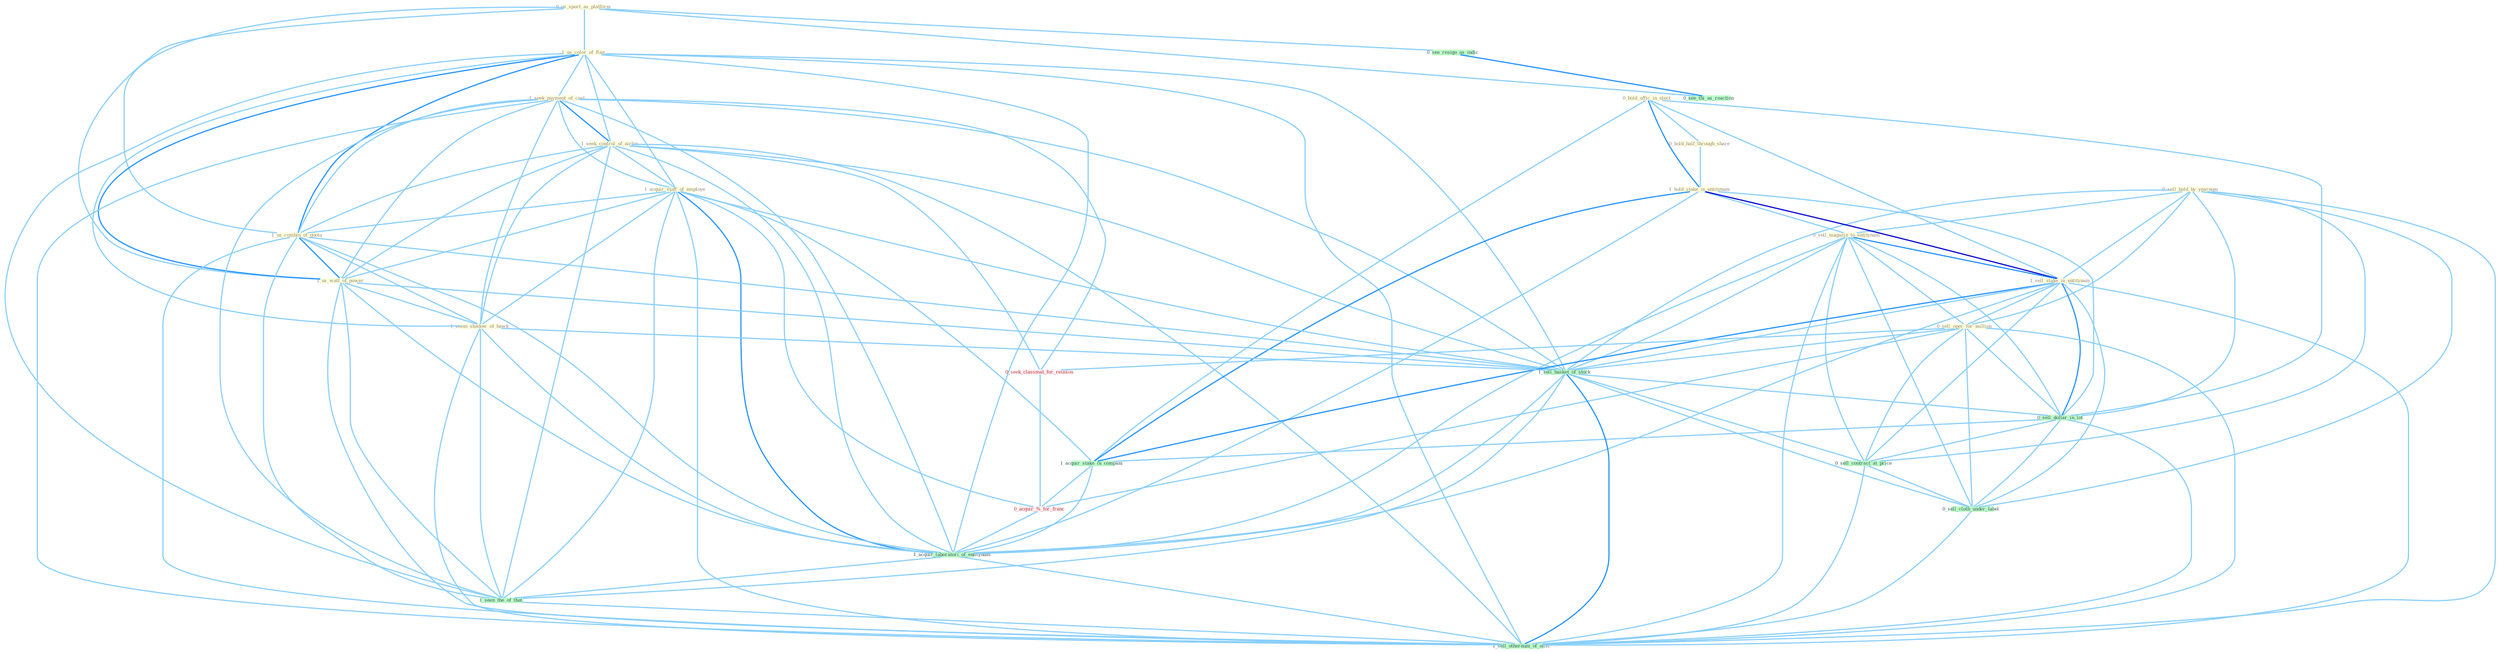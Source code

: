 Graph G{ 
    node
    [shape=polygon,style=filled,width=.5,height=.06,color="#BDFCC9",fixedsize=true,fontsize=4,
    fontcolor="#2f4f4f"];
    {node
    [color="#ffffe0", fontcolor="#8b7d6b"] "0_hold_offic_in_elect " "0_us_sport_as_platform " "1_us_color_of_flag " "1_seek_payment_of_cost " "0_hold_half_through_share " "1_seek_control_of_airlin " "0_sell_hold_by_yearnum " "1_hold_stake_in_entitynam " "1_acquir_staff_of_employe " "1_us_combin_of_quota " "0_sell_magazin_to_entitynam " "1_us_watt_of_power " "1_sell_stake_in_entitynam " "1_seem_shadow_of_hawk " "0_sell_oper_for_million "}
{node [color="#fff0f5", fontcolor="#b22222"] "0_seek_classmat_for_reunion " "0_acquir_%_for_franc "}
edge [color="#B0E2FF"];

	"0_hold_offic_in_elect " -- "0_hold_half_through_share " [w="1", color="#87cefa" ];
	"0_hold_offic_in_elect " -- "1_hold_stake_in_entitynam " [w="2", color="#1e90ff" , len=0.8];
	"0_hold_offic_in_elect " -- "1_sell_stake_in_entitynam " [w="1", color="#87cefa" ];
	"0_hold_offic_in_elect " -- "0_sell_dollar_in_lot " [w="1", color="#87cefa" ];
	"0_hold_offic_in_elect " -- "1_acquir_stake_in_compani " [w="1", color="#87cefa" ];
	"0_us_sport_as_platform " -- "1_us_color_of_flag " [w="1", color="#87cefa" ];
	"0_us_sport_as_platform " -- "1_us_combin_of_quota " [w="1", color="#87cefa" ];
	"0_us_sport_as_platform " -- "1_us_watt_of_power " [w="1", color="#87cefa" ];
	"0_us_sport_as_platform " -- "0_see_resign_as_indic " [w="1", color="#87cefa" ];
	"0_us_sport_as_platform " -- "0_see_thi_as_reaction " [w="1", color="#87cefa" ];
	"1_us_color_of_flag " -- "1_seek_payment_of_cost " [w="1", color="#87cefa" ];
	"1_us_color_of_flag " -- "1_seek_control_of_airlin " [w="1", color="#87cefa" ];
	"1_us_color_of_flag " -- "1_acquir_staff_of_employe " [w="1", color="#87cefa" ];
	"1_us_color_of_flag " -- "1_us_combin_of_quota " [w="2", color="#1e90ff" , len=0.8];
	"1_us_color_of_flag " -- "1_us_watt_of_power " [w="2", color="#1e90ff" , len=0.8];
	"1_us_color_of_flag " -- "1_seem_shadow_of_hawk " [w="1", color="#87cefa" ];
	"1_us_color_of_flag " -- "1_sell_basket_of_stock " [w="1", color="#87cefa" ];
	"1_us_color_of_flag " -- "1_acquir_laboratori_of_entitynam " [w="1", color="#87cefa" ];
	"1_us_color_of_flag " -- "1_seen_the_of_that " [w="1", color="#87cefa" ];
	"1_us_color_of_flag " -- "1_sell_othernum_of_offic " [w="1", color="#87cefa" ];
	"1_seek_payment_of_cost " -- "1_seek_control_of_airlin " [w="2", color="#1e90ff" , len=0.8];
	"1_seek_payment_of_cost " -- "1_acquir_staff_of_employe " [w="1", color="#87cefa" ];
	"1_seek_payment_of_cost " -- "1_us_combin_of_quota " [w="1", color="#87cefa" ];
	"1_seek_payment_of_cost " -- "1_us_watt_of_power " [w="1", color="#87cefa" ];
	"1_seek_payment_of_cost " -- "1_seem_shadow_of_hawk " [w="1", color="#87cefa" ];
	"1_seek_payment_of_cost " -- "0_seek_classmat_for_reunion " [w="1", color="#87cefa" ];
	"1_seek_payment_of_cost " -- "1_sell_basket_of_stock " [w="1", color="#87cefa" ];
	"1_seek_payment_of_cost " -- "1_acquir_laboratori_of_entitynam " [w="1", color="#87cefa" ];
	"1_seek_payment_of_cost " -- "1_seen_the_of_that " [w="1", color="#87cefa" ];
	"1_seek_payment_of_cost " -- "1_sell_othernum_of_offic " [w="1", color="#87cefa" ];
	"0_hold_half_through_share " -- "1_hold_stake_in_entitynam " [w="1", color="#87cefa" ];
	"1_seek_control_of_airlin " -- "1_acquir_staff_of_employe " [w="1", color="#87cefa" ];
	"1_seek_control_of_airlin " -- "1_us_combin_of_quota " [w="1", color="#87cefa" ];
	"1_seek_control_of_airlin " -- "1_us_watt_of_power " [w="1", color="#87cefa" ];
	"1_seek_control_of_airlin " -- "1_seem_shadow_of_hawk " [w="1", color="#87cefa" ];
	"1_seek_control_of_airlin " -- "0_seek_classmat_for_reunion " [w="1", color="#87cefa" ];
	"1_seek_control_of_airlin " -- "1_sell_basket_of_stock " [w="1", color="#87cefa" ];
	"1_seek_control_of_airlin " -- "1_acquir_laboratori_of_entitynam " [w="1", color="#87cefa" ];
	"1_seek_control_of_airlin " -- "1_seen_the_of_that " [w="1", color="#87cefa" ];
	"1_seek_control_of_airlin " -- "1_sell_othernum_of_offic " [w="1", color="#87cefa" ];
	"0_sell_hold_by_yearnum " -- "0_sell_magazin_to_entitynam " [w="1", color="#87cefa" ];
	"0_sell_hold_by_yearnum " -- "1_sell_stake_in_entitynam " [w="1", color="#87cefa" ];
	"0_sell_hold_by_yearnum " -- "0_sell_oper_for_million " [w="1", color="#87cefa" ];
	"0_sell_hold_by_yearnum " -- "1_sell_basket_of_stock " [w="1", color="#87cefa" ];
	"0_sell_hold_by_yearnum " -- "0_sell_dollar_in_lot " [w="1", color="#87cefa" ];
	"0_sell_hold_by_yearnum " -- "0_sell_contract_at_price " [w="1", color="#87cefa" ];
	"0_sell_hold_by_yearnum " -- "0_sell_cloth_under_label " [w="1", color="#87cefa" ];
	"0_sell_hold_by_yearnum " -- "1_sell_othernum_of_offic " [w="1", color="#87cefa" ];
	"1_hold_stake_in_entitynam " -- "0_sell_magazin_to_entitynam " [w="1", color="#87cefa" ];
	"1_hold_stake_in_entitynam " -- "1_sell_stake_in_entitynam " [w="3", color="#0000cd" , len=0.6];
	"1_hold_stake_in_entitynam " -- "0_sell_dollar_in_lot " [w="1", color="#87cefa" ];
	"1_hold_stake_in_entitynam " -- "1_acquir_stake_in_compani " [w="2", color="#1e90ff" , len=0.8];
	"1_hold_stake_in_entitynam " -- "1_acquir_laboratori_of_entitynam " [w="1", color="#87cefa" ];
	"1_acquir_staff_of_employe " -- "1_us_combin_of_quota " [w="1", color="#87cefa" ];
	"1_acquir_staff_of_employe " -- "1_us_watt_of_power " [w="1", color="#87cefa" ];
	"1_acquir_staff_of_employe " -- "1_seem_shadow_of_hawk " [w="1", color="#87cefa" ];
	"1_acquir_staff_of_employe " -- "1_sell_basket_of_stock " [w="1", color="#87cefa" ];
	"1_acquir_staff_of_employe " -- "1_acquir_stake_in_compani " [w="1", color="#87cefa" ];
	"1_acquir_staff_of_employe " -- "0_acquir_%_for_franc " [w="1", color="#87cefa" ];
	"1_acquir_staff_of_employe " -- "1_acquir_laboratori_of_entitynam " [w="2", color="#1e90ff" , len=0.8];
	"1_acquir_staff_of_employe " -- "1_seen_the_of_that " [w="1", color="#87cefa" ];
	"1_acquir_staff_of_employe " -- "1_sell_othernum_of_offic " [w="1", color="#87cefa" ];
	"1_us_combin_of_quota " -- "1_us_watt_of_power " [w="2", color="#1e90ff" , len=0.8];
	"1_us_combin_of_quota " -- "1_seem_shadow_of_hawk " [w="1", color="#87cefa" ];
	"1_us_combin_of_quota " -- "1_sell_basket_of_stock " [w="1", color="#87cefa" ];
	"1_us_combin_of_quota " -- "1_acquir_laboratori_of_entitynam " [w="1", color="#87cefa" ];
	"1_us_combin_of_quota " -- "1_seen_the_of_that " [w="1", color="#87cefa" ];
	"1_us_combin_of_quota " -- "1_sell_othernum_of_offic " [w="1", color="#87cefa" ];
	"0_sell_magazin_to_entitynam " -- "1_sell_stake_in_entitynam " [w="2", color="#1e90ff" , len=0.8];
	"0_sell_magazin_to_entitynam " -- "0_sell_oper_for_million " [w="1", color="#87cefa" ];
	"0_sell_magazin_to_entitynam " -- "1_sell_basket_of_stock " [w="1", color="#87cefa" ];
	"0_sell_magazin_to_entitynam " -- "0_sell_dollar_in_lot " [w="1", color="#87cefa" ];
	"0_sell_magazin_to_entitynam " -- "0_sell_contract_at_price " [w="1", color="#87cefa" ];
	"0_sell_magazin_to_entitynam " -- "1_acquir_laboratori_of_entitynam " [w="1", color="#87cefa" ];
	"0_sell_magazin_to_entitynam " -- "0_sell_cloth_under_label " [w="1", color="#87cefa" ];
	"0_sell_magazin_to_entitynam " -- "1_sell_othernum_of_offic " [w="1", color="#87cefa" ];
	"1_us_watt_of_power " -- "1_seem_shadow_of_hawk " [w="1", color="#87cefa" ];
	"1_us_watt_of_power " -- "1_sell_basket_of_stock " [w="1", color="#87cefa" ];
	"1_us_watt_of_power " -- "1_acquir_laboratori_of_entitynam " [w="1", color="#87cefa" ];
	"1_us_watt_of_power " -- "1_seen_the_of_that " [w="1", color="#87cefa" ];
	"1_us_watt_of_power " -- "1_sell_othernum_of_offic " [w="1", color="#87cefa" ];
	"1_sell_stake_in_entitynam " -- "0_sell_oper_for_million " [w="1", color="#87cefa" ];
	"1_sell_stake_in_entitynam " -- "1_sell_basket_of_stock " [w="1", color="#87cefa" ];
	"1_sell_stake_in_entitynam " -- "0_sell_dollar_in_lot " [w="2", color="#1e90ff" , len=0.8];
	"1_sell_stake_in_entitynam " -- "1_acquir_stake_in_compani " [w="2", color="#1e90ff" , len=0.8];
	"1_sell_stake_in_entitynam " -- "0_sell_contract_at_price " [w="1", color="#87cefa" ];
	"1_sell_stake_in_entitynam " -- "1_acquir_laboratori_of_entitynam " [w="1", color="#87cefa" ];
	"1_sell_stake_in_entitynam " -- "0_sell_cloth_under_label " [w="1", color="#87cefa" ];
	"1_sell_stake_in_entitynam " -- "1_sell_othernum_of_offic " [w="1", color="#87cefa" ];
	"1_seem_shadow_of_hawk " -- "1_sell_basket_of_stock " [w="1", color="#87cefa" ];
	"1_seem_shadow_of_hawk " -- "1_acquir_laboratori_of_entitynam " [w="1", color="#87cefa" ];
	"1_seem_shadow_of_hawk " -- "1_seen_the_of_that " [w="1", color="#87cefa" ];
	"1_seem_shadow_of_hawk " -- "1_sell_othernum_of_offic " [w="1", color="#87cefa" ];
	"0_sell_oper_for_million " -- "0_seek_classmat_for_reunion " [w="1", color="#87cefa" ];
	"0_sell_oper_for_million " -- "1_sell_basket_of_stock " [w="1", color="#87cefa" ];
	"0_sell_oper_for_million " -- "0_sell_dollar_in_lot " [w="1", color="#87cefa" ];
	"0_sell_oper_for_million " -- "0_acquir_%_for_franc " [w="1", color="#87cefa" ];
	"0_sell_oper_for_million " -- "0_sell_contract_at_price " [w="1", color="#87cefa" ];
	"0_sell_oper_for_million " -- "0_sell_cloth_under_label " [w="1", color="#87cefa" ];
	"0_sell_oper_for_million " -- "1_sell_othernum_of_offic " [w="1", color="#87cefa" ];
	"0_seek_classmat_for_reunion " -- "0_acquir_%_for_franc " [w="1", color="#87cefa" ];
	"1_sell_basket_of_stock " -- "0_sell_dollar_in_lot " [w="1", color="#87cefa" ];
	"1_sell_basket_of_stock " -- "0_sell_contract_at_price " [w="1", color="#87cefa" ];
	"1_sell_basket_of_stock " -- "1_acquir_laboratori_of_entitynam " [w="1", color="#87cefa" ];
	"1_sell_basket_of_stock " -- "0_sell_cloth_under_label " [w="1", color="#87cefa" ];
	"1_sell_basket_of_stock " -- "1_seen_the_of_that " [w="1", color="#87cefa" ];
	"1_sell_basket_of_stock " -- "1_sell_othernum_of_offic " [w="2", color="#1e90ff" , len=0.8];
	"0_sell_dollar_in_lot " -- "1_acquir_stake_in_compani " [w="1", color="#87cefa" ];
	"0_sell_dollar_in_lot " -- "0_sell_contract_at_price " [w="1", color="#87cefa" ];
	"0_sell_dollar_in_lot " -- "0_sell_cloth_under_label " [w="1", color="#87cefa" ];
	"0_sell_dollar_in_lot " -- "1_sell_othernum_of_offic " [w="1", color="#87cefa" ];
	"0_see_resign_as_indic " -- "0_see_thi_as_reaction " [w="2", color="#1e90ff" , len=0.8];
	"1_acquir_stake_in_compani " -- "0_acquir_%_for_franc " [w="1", color="#87cefa" ];
	"1_acquir_stake_in_compani " -- "1_acquir_laboratori_of_entitynam " [w="1", color="#87cefa" ];
	"0_acquir_%_for_franc " -- "1_acquir_laboratori_of_entitynam " [w="1", color="#87cefa" ];
	"0_sell_contract_at_price " -- "0_sell_cloth_under_label " [w="1", color="#87cefa" ];
	"0_sell_contract_at_price " -- "1_sell_othernum_of_offic " [w="1", color="#87cefa" ];
	"1_acquir_laboratori_of_entitynam " -- "1_seen_the_of_that " [w="1", color="#87cefa" ];
	"1_acquir_laboratori_of_entitynam " -- "1_sell_othernum_of_offic " [w="1", color="#87cefa" ];
	"0_sell_cloth_under_label " -- "1_sell_othernum_of_offic " [w="1", color="#87cefa" ];
	"1_seen_the_of_that " -- "1_sell_othernum_of_offic " [w="1", color="#87cefa" ];
}
